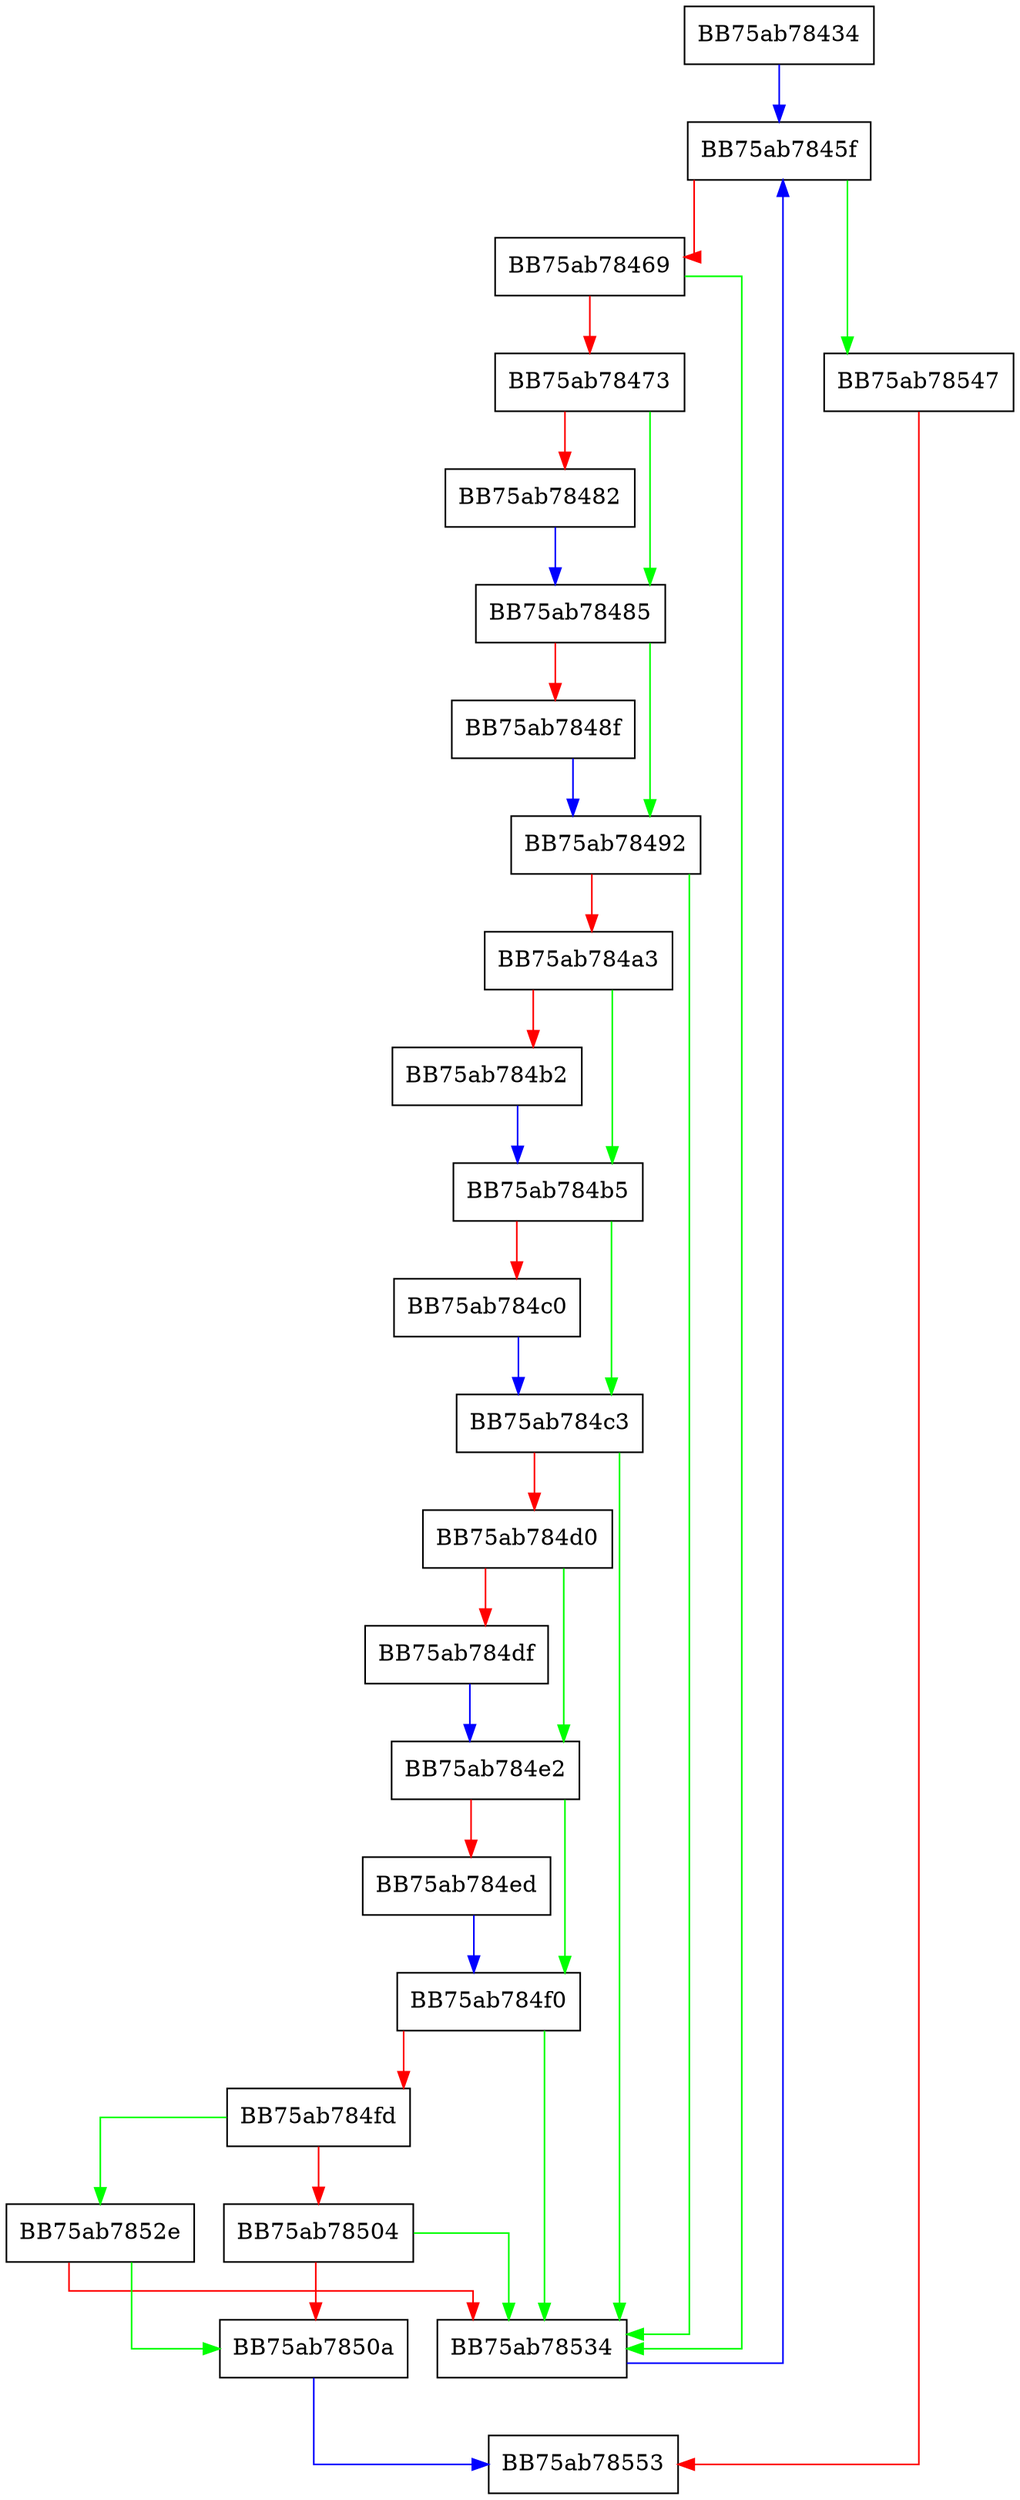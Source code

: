 digraph AddOrMergeKeyIntoVector {
  node [shape="box"];
  graph [splines=ortho];
  BB75ab78434 -> BB75ab7845f [color="blue"];
  BB75ab7845f -> BB75ab78547 [color="green"];
  BB75ab7845f -> BB75ab78469 [color="red"];
  BB75ab78469 -> BB75ab78534 [color="green"];
  BB75ab78469 -> BB75ab78473 [color="red"];
  BB75ab78473 -> BB75ab78485 [color="green"];
  BB75ab78473 -> BB75ab78482 [color="red"];
  BB75ab78482 -> BB75ab78485 [color="blue"];
  BB75ab78485 -> BB75ab78492 [color="green"];
  BB75ab78485 -> BB75ab7848f [color="red"];
  BB75ab7848f -> BB75ab78492 [color="blue"];
  BB75ab78492 -> BB75ab78534 [color="green"];
  BB75ab78492 -> BB75ab784a3 [color="red"];
  BB75ab784a3 -> BB75ab784b5 [color="green"];
  BB75ab784a3 -> BB75ab784b2 [color="red"];
  BB75ab784b2 -> BB75ab784b5 [color="blue"];
  BB75ab784b5 -> BB75ab784c3 [color="green"];
  BB75ab784b5 -> BB75ab784c0 [color="red"];
  BB75ab784c0 -> BB75ab784c3 [color="blue"];
  BB75ab784c3 -> BB75ab78534 [color="green"];
  BB75ab784c3 -> BB75ab784d0 [color="red"];
  BB75ab784d0 -> BB75ab784e2 [color="green"];
  BB75ab784d0 -> BB75ab784df [color="red"];
  BB75ab784df -> BB75ab784e2 [color="blue"];
  BB75ab784e2 -> BB75ab784f0 [color="green"];
  BB75ab784e2 -> BB75ab784ed [color="red"];
  BB75ab784ed -> BB75ab784f0 [color="blue"];
  BB75ab784f0 -> BB75ab78534 [color="green"];
  BB75ab784f0 -> BB75ab784fd [color="red"];
  BB75ab784fd -> BB75ab7852e [color="green"];
  BB75ab784fd -> BB75ab78504 [color="red"];
  BB75ab78504 -> BB75ab78534 [color="green"];
  BB75ab78504 -> BB75ab7850a [color="red"];
  BB75ab7850a -> BB75ab78553 [color="blue"];
  BB75ab7852e -> BB75ab7850a [color="green"];
  BB75ab7852e -> BB75ab78534 [color="red"];
  BB75ab78534 -> BB75ab7845f [color="blue"];
  BB75ab78547 -> BB75ab78553 [color="red"];
}